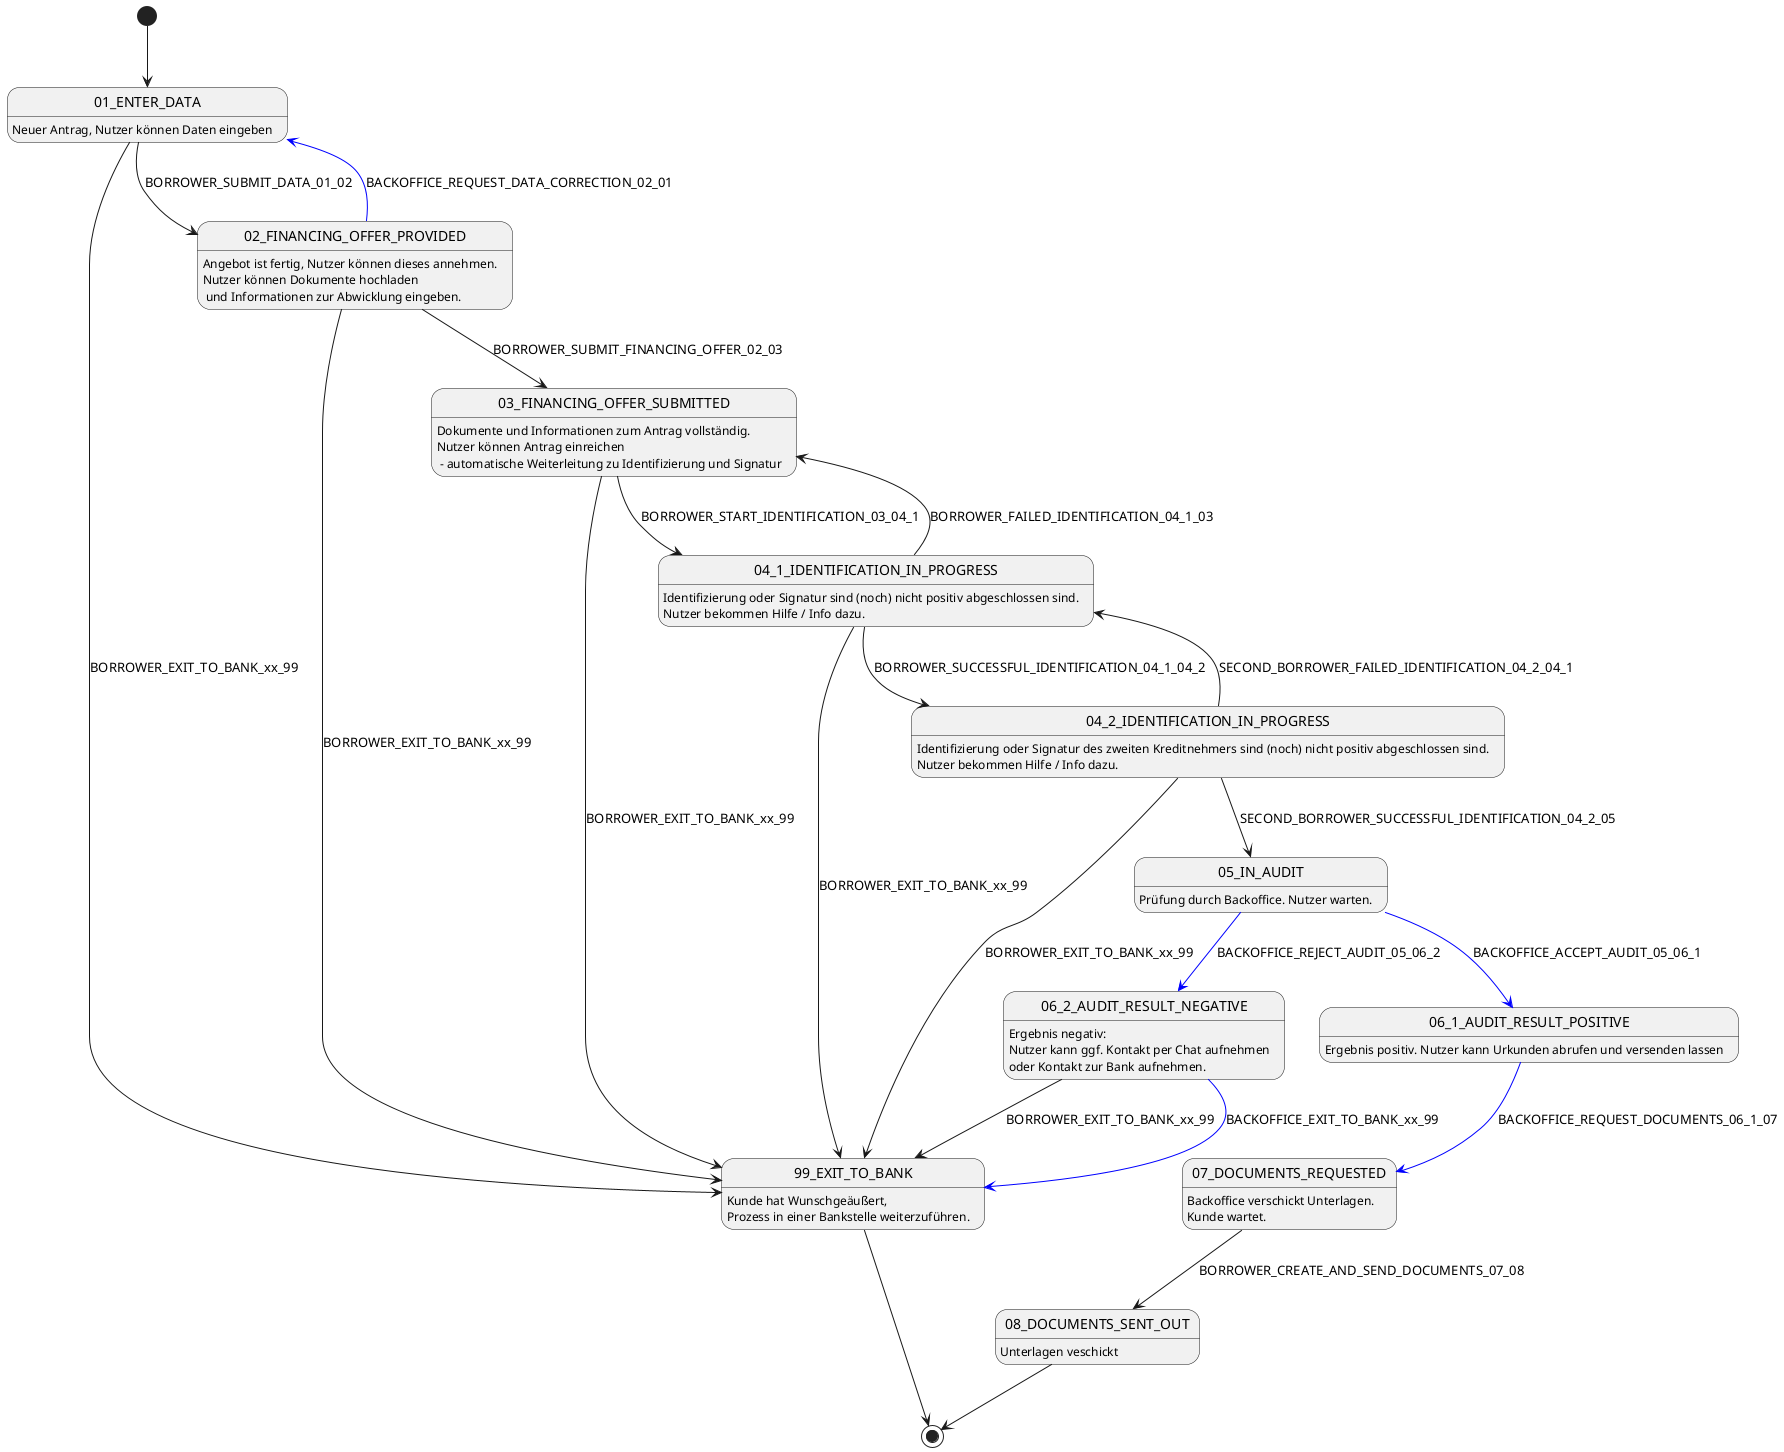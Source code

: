 @startuml
hide empty description
[*] --> 01_ENTER_DATA

01_ENTER_DATA: Neuer Antrag, Nutzer können Daten eingeben
01_ENTER_DATA -down-> 02_FINANCING_OFFER_PROVIDED: BORROWER_SUBMIT_DATA_01_02
01_ENTER_DATA --> 99_EXIT_TO_BANK : BORROWER_EXIT_TO_BANK_xx_99

02_FINANCING_OFFER_PROVIDED: Angebot ist fertig, Nutzer können dieses annehmen.\nNutzer können Dokumente hochladen\n und Informationen zur Abwicklung eingeben.
02_FINANCING_OFFER_PROVIDED -down-> 03_FINANCING_OFFER_SUBMITTED : BORROWER_SUBMIT_FINANCING_OFFER_02_03
02_FINANCING_OFFER_PROVIDED --> 99_EXIT_TO_BANK : BORROWER_EXIT_TO_BANK_xx_99
02_FINANCING_OFFER_PROVIDED -[#blue]-> 01_ENTER_DATA : BACKOFFICE_REQUEST_DATA_CORRECTION_02_01

03_FINANCING_OFFER_SUBMITTED: Dokumente und Informationen zum Antrag vollständig.\nNutzer können Antrag einreichen\n – automatische Weiterleitung zu Identifizierung und Signatur
03_FINANCING_OFFER_SUBMITTED --> 99_EXIT_TO_BANK : BORROWER_EXIT_TO_BANK_xx_99
03_FINANCING_OFFER_SUBMITTED -down-> 04_1_IDENTIFICATION_IN_PROGRESS : BORROWER_START_IDENTIFICATION_03_04_1

04_1_IDENTIFICATION_IN_PROGRESS: Identifizierung oder Signatur sind (noch) nicht positiv abgeschlossen sind.\nNutzer bekommen Hilfe / Info dazu.
04_1_IDENTIFICATION_IN_PROGRESS --> 03_FINANCING_OFFER_SUBMITTED : BORROWER_FAILED_IDENTIFICATION_04_1_03
04_1_IDENTIFICATION_IN_PROGRESS --> 99_EXIT_TO_BANK : BORROWER_EXIT_TO_BANK_xx_99
04_1_IDENTIFICATION_IN_PROGRESS -down-> 04_2_IDENTIFICATION_IN_PROGRESS : BORROWER_SUCCESSFUL_IDENTIFICATION_04_1_04_2

04_2_IDENTIFICATION_IN_PROGRESS: Identifizierung oder Signatur des zweiten Kreditnehmers sind (noch) nicht positiv abgeschlossen sind.\nNutzer bekommen Hilfe / Info dazu.
04_2_IDENTIFICATION_IN_PROGRESS --> 04_1_IDENTIFICATION_IN_PROGRESS : SECOND_BORROWER_FAILED_IDENTIFICATION_04_2_04_1
04_2_IDENTIFICATION_IN_PROGRESS --> 99_EXIT_TO_BANK : BORROWER_EXIT_TO_BANK_xx_99
04_2_IDENTIFICATION_IN_PROGRESS -down-> 05_IN_AUDIT : SECOND_BORROWER_SUCCESSFUL_IDENTIFICATION_04_2_05

05_IN_AUDIT: Prüfung durch Backoffice. Nutzer warten.
05_IN_AUDIT -down[#blue]-> 06_1_AUDIT_RESULT_POSITIVE : BACKOFFICE_ACCEPT_AUDIT_05_06_1
05_IN_AUDIT -[#blue]-> 06_2_AUDIT_RESULT_NEGATIVE : BACKOFFICE_REJECT_AUDIT_05_06_2

06_1_AUDIT_RESULT_POSITIVE: Ergebnis positiv. Nutzer kann Urkunden abrufen und versenden lassen
06_1_AUDIT_RESULT_POSITIVE -[#blue]-> 07_DOCUMENTS_REQUESTED : BACKOFFICE_REQUEST_DOCUMENTS_06_1_07

06_2_AUDIT_RESULT_NEGATIVE: Ergebnis negativ: \nNutzer kann ggf. Kontakt per Chat aufnehmen\noder Kontakt zur Bank aufnehmen.
06_2_AUDIT_RESULT_NEGATIVE --> 99_EXIT_TO_BANK : BORROWER_EXIT_TO_BANK_xx_99
06_2_AUDIT_RESULT_NEGATIVE -[#blue]-> 99_EXIT_TO_BANK : BACKOFFICE_EXIT_TO_BANK_xx_99

07_DOCUMENTS_REQUESTED: Backoffice verschickt Unterlagen.\nKunde wartet.
07_DOCUMENTS_REQUESTED --> 08_DOCUMENTS_SENT_OUT : BORROWER_CREATE_AND_SEND_DOCUMENTS_07_08

08_DOCUMENTS_SENT_OUT: Unterlagen veschickt
08_DOCUMENTS_SENT_OUT --> [*]

99_EXIT_TO_BANK: 	Kunde hat Wunschgeäußert, \nProzess in einer Bankstelle weiterzuführen.
99_EXIT_TO_BANK --> [*]
@enduml
